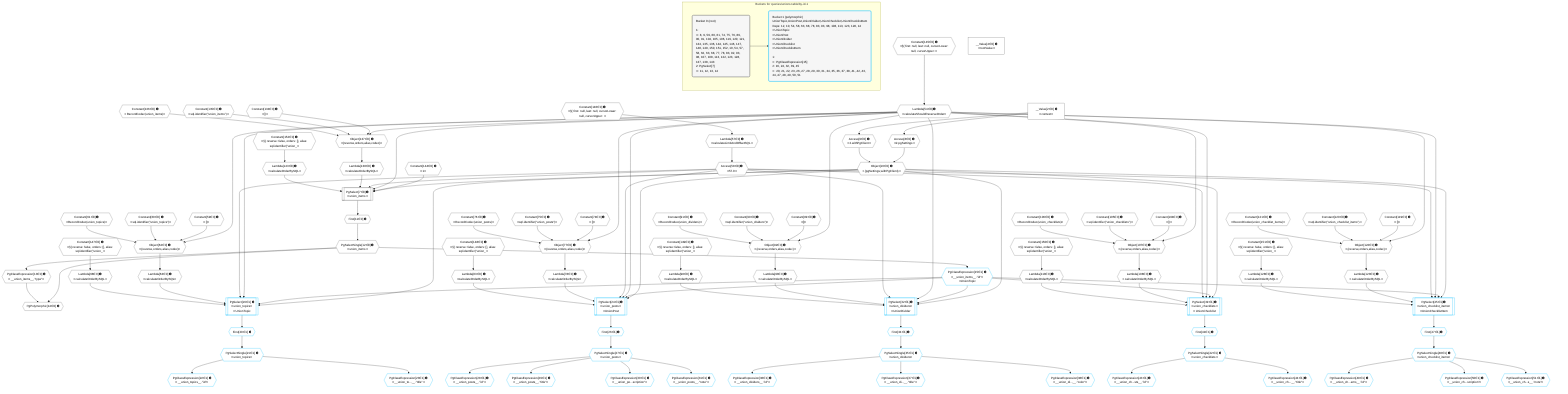 %%{init: {'themeVariables': { 'fontSize': '12px'}}}%%
graph TD
    classDef path fill:#eee,stroke:#000,color:#000
    classDef plan fill:#fff,stroke-width:1px,color:#000
    classDef itemplan fill:#fff,stroke-width:2px,color:#000
    classDef unbatchedplan fill:#dff,stroke-width:1px,color:#000
    classDef sideeffectplan fill:#fcc,stroke-width:2px,color:#000
    classDef bucket fill:#f6f6f6,color:#000,stroke-width:2px,text-align:left


    %% plan dependencies
    PgSelect7[["PgSelect[7∈0] ➊<br />ᐸunion_itemsᐳ"]]:::plan
    Object10{{"Object[10∈0] ➊<br />ᐸ{pgSettings,withPgClient}ᐳ"}}:::plan
    Constant144{{"Constant[144∈0] ➊<br />ᐸ1ᐳ"}}:::plan
    Lambda54{{"Lambda[54∈0] ➊<br />ᐸcalculateShouldReverseOrderᐳ"}}:::plan
    Access58{{"Access[58∈0] ➊<br />ᐸ57.0ᐳ"}}:::plan
    Lambda138{{"Lambda[138∈0] ➊<br />ᐸcalculateOrderBySQLᐳ"}}:::plan
    Lambda143{{"Lambda[143∈0] ➊<br />ᐸcalculateOrderBySQLᐳ"}}:::plan
    Object10 & Constant144 & Lambda54 & Access58 & Lambda138 & Lambda143 --> PgSelect7
    Object62{{"Object[62∈0] ➊<br />ᐸ{reverse,orders,alias,codec}ᐳ"}}:::plan
    Constant59{{"Constant[59∈0] ➊<br />ᐸ[]ᐳ"}}:::plan
    Constant60{{"Constant[60∈0] ➊<br />ᐸsql.identifier(”union_topics”)ᐳ"}}:::plan
    Constant61{{"Constant[61∈0] ➊<br />ᐸRecordCodec(union_topics)ᐳ"}}:::plan
    Lambda54 & Constant59 & Constant60 & Constant61 --> Object62
    Object77{{"Object[77∈0] ➊<br />ᐸ{reverse,orders,alias,codec}ᐳ"}}:::plan
    Constant74{{"Constant[74∈0] ➊<br />ᐸ[]ᐳ"}}:::plan
    Constant75{{"Constant[75∈0] ➊<br />ᐸsql.identifier(”union_posts”)ᐳ"}}:::plan
    Constant76{{"Constant[76∈0] ➊<br />ᐸRecordCodec(union_posts)ᐳ"}}:::plan
    Lambda54 & Constant74 & Constant75 & Constant76 --> Object77
    Object92{{"Object[92∈0] ➊<br />ᐸ{reverse,orders,alias,codec}ᐳ"}}:::plan
    Constant89{{"Constant[89∈0] ➊<br />ᐸ[]ᐳ"}}:::plan
    Constant90{{"Constant[90∈0] ➊<br />ᐸsql.identifier(”union_dividers”)ᐳ"}}:::plan
    Constant91{{"Constant[91∈0] ➊<br />ᐸRecordCodec(union_dividers)ᐳ"}}:::plan
    Lambda54 & Constant89 & Constant90 & Constant91 --> Object92
    Object107{{"Object[107∈0] ➊<br />ᐸ{reverse,orders,alias,codec}ᐳ"}}:::plan
    Constant104{{"Constant[104∈0] ➊<br />ᐸ[]ᐳ"}}:::plan
    Constant105{{"Constant[105∈0] ➊<br />ᐸsql.identifier(”union_checklists”)ᐳ"}}:::plan
    Constant106{{"Constant[106∈0] ➊<br />ᐸRecordCodec(union_checklists)ᐳ"}}:::plan
    Lambda54 & Constant104 & Constant105 & Constant106 --> Object107
    Object122{{"Object[122∈0] ➊<br />ᐸ{reverse,orders,alias,codec}ᐳ"}}:::plan
    Constant119{{"Constant[119∈0] ➊<br />ᐸ[]ᐳ"}}:::plan
    Constant120{{"Constant[120∈0] ➊<br />ᐸsql.identifier(”union_checklist_items”)ᐳ"}}:::plan
    Constant121{{"Constant[121∈0] ➊<br />ᐸRecordCodec(union_checklist_items)ᐳ"}}:::plan
    Lambda54 & Constant119 & Constant120 & Constant121 --> Object122
    Object137{{"Object[137∈0] ➊<br />ᐸ{reverse,orders,alias,codec}ᐳ"}}:::plan
    Constant134{{"Constant[134∈0] ➊<br />ᐸ[]ᐳ"}}:::plan
    Constant135{{"Constant[135∈0] ➊<br />ᐸsql.identifier(”union_items”)ᐳ"}}:::plan
    Constant136{{"Constant[136∈0] ➊<br />ᐸRecordCodec(union_items)ᐳ"}}:::plan
    Lambda54 & Constant134 & Constant135 & Constant136 --> Object137
    Access8{{"Access[8∈0] ➊<br />ᐸ2.pgSettingsᐳ"}}:::plan
    Access9{{"Access[9∈0] ➊<br />ᐸ2.withPgClientᐳ"}}:::plan
    Access8 & Access9 --> Object10
    PgPolymorphic14{{"PgPolymorphic[14∈0] ➊"}}:::plan
    PgSelectSingle12{{"PgSelectSingle[12∈0] ➊<br />ᐸunion_itemsᐳ"}}:::plan
    PgClassExpression13{{"PgClassExpression[13∈0] ➊<br />ᐸ__union_items__.”type”ᐳ"}}:::plan
    PgSelectSingle12 & PgClassExpression13 --> PgPolymorphic14
    __Value2["__Value[2∈0] ➊<br />ᐸcontextᐳ"]:::plan
    __Value2 --> Access8
    __Value2 --> Access9
    First11{{"First[11∈0] ➊"}}:::plan
    PgSelect7 --> First11
    First11 --> PgSelectSingle12
    PgSelectSingle12 --> PgClassExpression13
    Constant145{{"Constant[145∈0] ➊<br />ᐸ§{ first: null, last: null, cursorLower: null, cursorUpper: ᐳ"}}:::plan
    Constant145 --> Lambda54
    Lambda57{{"Lambda[57∈0] ➊<br />ᐸcalculateLimitAndOffsetSQLᐳ"}}:::plan
    Constant146{{"Constant[146∈0] ➊<br />ᐸ§{ first: null, last: null, cursorLower: null, cursorUpper: ᐳ"}}:::plan
    Constant146 --> Lambda57
    Lambda57 --> Access58
    Lambda63{{"Lambda[63∈0] ➊<br />ᐸcalculateOrderBySQLᐳ"}}:::plan
    Object62 --> Lambda63
    Lambda68{{"Lambda[68∈0] ➊<br />ᐸcalculateOrderBySQLᐳ"}}:::plan
    Constant147{{"Constant[147∈0] ➊<br />ᐸ§{ reverse: false, orders: [], alias: sql.identifier(”union_ᐳ"}}:::plan
    Constant147 --> Lambda68
    Lambda78{{"Lambda[78∈0] ➊<br />ᐸcalculateOrderBySQLᐳ"}}:::plan
    Object77 --> Lambda78
    Lambda83{{"Lambda[83∈0] ➊<br />ᐸcalculateOrderBySQLᐳ"}}:::plan
    Constant148{{"Constant[148∈0] ➊<br />ᐸ§{ reverse: false, orders: [], alias: sql.identifier(”union_ᐳ"}}:::plan
    Constant148 --> Lambda83
    Lambda93{{"Lambda[93∈0] ➊<br />ᐸcalculateOrderBySQLᐳ"}}:::plan
    Object92 --> Lambda93
    Lambda98{{"Lambda[98∈0] ➊<br />ᐸcalculateOrderBySQLᐳ"}}:::plan
    Constant149{{"Constant[149∈0] ➊<br />ᐸ§{ reverse: false, orders: [], alias: sql.identifier(”union_ᐳ"}}:::plan
    Constant149 --> Lambda98
    Lambda108{{"Lambda[108∈0] ➊<br />ᐸcalculateOrderBySQLᐳ"}}:::plan
    Object107 --> Lambda108
    Lambda113{{"Lambda[113∈0] ➊<br />ᐸcalculateOrderBySQLᐳ"}}:::plan
    Constant150{{"Constant[150∈0] ➊<br />ᐸ§{ reverse: false, orders: [], alias: sql.identifier(”union_ᐳ"}}:::plan
    Constant150 --> Lambda113
    Lambda123{{"Lambda[123∈0] ➊<br />ᐸcalculateOrderBySQLᐳ"}}:::plan
    Object122 --> Lambda123
    Lambda128{{"Lambda[128∈0] ➊<br />ᐸcalculateOrderBySQLᐳ"}}:::plan
    Constant151{{"Constant[151∈0] ➊<br />ᐸ§{ reverse: false, orders: [], alias: sql.identifier(”union_ᐳ"}}:::plan
    Constant151 --> Lambda128
    Object137 --> Lambda138
    Constant152{{"Constant[152∈0] ➊<br />ᐸ§{ reverse: false, orders: [], alias: sql.identifier(”union_ᐳ"}}:::plan
    Constant152 --> Lambda143
    __Value4["__Value[4∈0] ➊<br />ᐸrootValueᐳ"]:::plan
    PgSelect16[["PgSelect[16∈1] ➊<br />ᐸunion_topicsᐳ<br />ᐳUnionTopic"]]:::plan
    PgClassExpression15{{"PgClassExpression[15∈1] ➊<br />ᐸ__union_items__.”id”ᐳ<br />ᐳUnionTopic"}}:::plan
    Object10 & PgClassExpression15 & Lambda54 & Access58 & Lambda63 & Lambda68 --> PgSelect16
    PgSelect24[["PgSelect[24∈1] ➊<br />ᐸunion_postsᐳ<br />ᐳUnionPost"]]:::plan
    Object10 & PgClassExpression15 & Lambda54 & Access58 & Lambda78 & Lambda83 --> PgSelect24
    PgSelect32[["PgSelect[32∈1] ➊<br />ᐸunion_dividersᐳ<br />ᐳUnionDivider"]]:::plan
    Object10 & PgClassExpression15 & Lambda54 & Access58 & Lambda93 & Lambda98 --> PgSelect32
    PgSelect39[["PgSelect[39∈1] ➊<br />ᐸunion_checklistsᐳ<br />ᐳUnionChecklist"]]:::plan
    Object10 & PgClassExpression15 & Lambda54 & Access58 & Lambda108 & Lambda113 --> PgSelect39
    PgSelect45[["PgSelect[45∈1] ➊<br />ᐸunion_checklist_itemsᐳ<br />ᐳUnionChecklistItem"]]:::plan
    Object10 & PgClassExpression15 & Lambda54 & Access58 & Lambda123 & Lambda128 --> PgSelect45
    PgSelectSingle12 --> PgClassExpression15
    First20{{"First[20∈1] ➊"}}:::plan
    PgSelect16 --> First20
    PgSelectSingle21{{"PgSelectSingle[21∈1] ➊<br />ᐸunion_topicsᐳ"}}:::plan
    First20 --> PgSelectSingle21
    PgClassExpression22{{"PgClassExpression[22∈1] ➊<br />ᐸ__union_topics__.”id”ᐳ"}}:::plan
    PgSelectSingle21 --> PgClassExpression22
    PgClassExpression23{{"PgClassExpression[23∈1] ➊<br />ᐸ__union_to...__.”title”ᐳ"}}:::plan
    PgSelectSingle21 --> PgClassExpression23
    First26{{"First[26∈1] ➊"}}:::plan
    PgSelect24 --> First26
    PgSelectSingle27{{"PgSelectSingle[27∈1] ➊<br />ᐸunion_postsᐳ"}}:::plan
    First26 --> PgSelectSingle27
    PgClassExpression28{{"PgClassExpression[28∈1] ➊<br />ᐸ__union_posts__.”id”ᐳ"}}:::plan
    PgSelectSingle27 --> PgClassExpression28
    PgClassExpression29{{"PgClassExpression[29∈1] ➊<br />ᐸ__union_posts__.”title”ᐳ"}}:::plan
    PgSelectSingle27 --> PgClassExpression29
    PgClassExpression30{{"PgClassExpression[30∈1] ➊<br />ᐸ__union_po...scription”ᐳ"}}:::plan
    PgSelectSingle27 --> PgClassExpression30
    PgClassExpression31{{"PgClassExpression[31∈1] ➊<br />ᐸ__union_posts__.”note”ᐳ"}}:::plan
    PgSelectSingle27 --> PgClassExpression31
    First34{{"First[34∈1] ➊"}}:::plan
    PgSelect32 --> First34
    PgSelectSingle35{{"PgSelectSingle[35∈1] ➊<br />ᐸunion_dividersᐳ"}}:::plan
    First34 --> PgSelectSingle35
    PgClassExpression36{{"PgClassExpression[36∈1] ➊<br />ᐸ__union_dividers__.”id”ᐳ"}}:::plan
    PgSelectSingle35 --> PgClassExpression36
    PgClassExpression37{{"PgClassExpression[37∈1] ➊<br />ᐸ__union_di...__.”title”ᐳ"}}:::plan
    PgSelectSingle35 --> PgClassExpression37
    PgClassExpression38{{"PgClassExpression[38∈1] ➊<br />ᐸ__union_di...__.”color”ᐳ"}}:::plan
    PgSelectSingle35 --> PgClassExpression38
    First41{{"First[41∈1] ➊"}}:::plan
    PgSelect39 --> First41
    PgSelectSingle42{{"PgSelectSingle[42∈1] ➊<br />ᐸunion_checklistsᐳ"}}:::plan
    First41 --> PgSelectSingle42
    PgClassExpression43{{"PgClassExpression[43∈1] ➊<br />ᐸ__union_ch...sts__.”id”ᐳ"}}:::plan
    PgSelectSingle42 --> PgClassExpression43
    PgClassExpression44{{"PgClassExpression[44∈1] ➊<br />ᐸ__union_ch...__.”title”ᐳ"}}:::plan
    PgSelectSingle42 --> PgClassExpression44
    First47{{"First[47∈1] ➊"}}:::plan
    PgSelect45 --> First47
    PgSelectSingle48{{"PgSelectSingle[48∈1] ➊<br />ᐸunion_checklist_itemsᐳ"}}:::plan
    First47 --> PgSelectSingle48
    PgClassExpression49{{"PgClassExpression[49∈1] ➊<br />ᐸ__union_ch...ems__.”id”ᐳ"}}:::plan
    PgSelectSingle48 --> PgClassExpression49
    PgClassExpression50{{"PgClassExpression[50∈1] ➊<br />ᐸ__union_ch...scription”ᐳ"}}:::plan
    PgSelectSingle48 --> PgClassExpression50
    PgClassExpression51{{"PgClassExpression[51∈1] ➊<br />ᐸ__union_ch...s__.”note”ᐳ"}}:::plan
    PgSelectSingle48 --> PgClassExpression51

    %% define steps

    subgraph "Buckets for queries/unions-table/by-id-1"
    Bucket0("Bucket 0 (root)<br /><br />1: <br />ᐳ: 8, 9, 59, 60, 61, 74, 75, 76, 89, 90, 91, 104, 105, 106, 119, 120, 121, 134, 135, 136, 144, 145, 146, 147, 148, 149, 150, 151, 152, 10, 54, 57, 58, 62, 63, 68, 77, 78, 83, 92, 93, 98, 107, 108, 113, 122, 123, 128, 137, 138, 143<br />2: PgSelect[7]<br />ᐳ: 11, 12, 13, 14"):::bucket
    classDef bucket0 stroke:#696969
    class Bucket0,__Value2,__Value4,PgSelect7,Access8,Access9,Object10,First11,PgSelectSingle12,PgClassExpression13,PgPolymorphic14,Lambda54,Lambda57,Access58,Constant59,Constant60,Constant61,Object62,Lambda63,Lambda68,Constant74,Constant75,Constant76,Object77,Lambda78,Lambda83,Constant89,Constant90,Constant91,Object92,Lambda93,Lambda98,Constant104,Constant105,Constant106,Object107,Lambda108,Lambda113,Constant119,Constant120,Constant121,Object122,Lambda123,Lambda128,Constant134,Constant135,Constant136,Object137,Lambda138,Lambda143,Constant144,Constant145,Constant146,Constant147,Constant148,Constant149,Constant150,Constant151,Constant152 bucket0
    Bucket1("Bucket 1 (polymorphic)<br />UnionTopic,UnionPost,UnionDivider,UnionChecklist,UnionChecklistItem<br />Deps: 12, 10, 54, 58, 63, 68, 78, 83, 93, 98, 108, 113, 123, 128, 14<br />ᐳUnionTopic<br />ᐳUnionPost<br />ᐳUnionDivider<br />ᐳUnionChecklist<br />ᐳUnionChecklistItem<br /><br />1: <br />ᐳ: PgClassExpression[15]<br />2: 16, 24, 32, 39, 45<br />ᐳ: 20, 21, 22, 23, 26, 27, 28, 29, 30, 31, 34, 35, 36, 37, 38, 41, 42, 43, 44, 47, 48, 49, 50, 51"):::bucket
    classDef bucket1 stroke:#00bfff
    class Bucket1,PgClassExpression15,PgSelect16,First20,PgSelectSingle21,PgClassExpression22,PgClassExpression23,PgSelect24,First26,PgSelectSingle27,PgClassExpression28,PgClassExpression29,PgClassExpression30,PgClassExpression31,PgSelect32,First34,PgSelectSingle35,PgClassExpression36,PgClassExpression37,PgClassExpression38,PgSelect39,First41,PgSelectSingle42,PgClassExpression43,PgClassExpression44,PgSelect45,First47,PgSelectSingle48,PgClassExpression49,PgClassExpression50,PgClassExpression51 bucket1
    Bucket0 --> Bucket1
    end